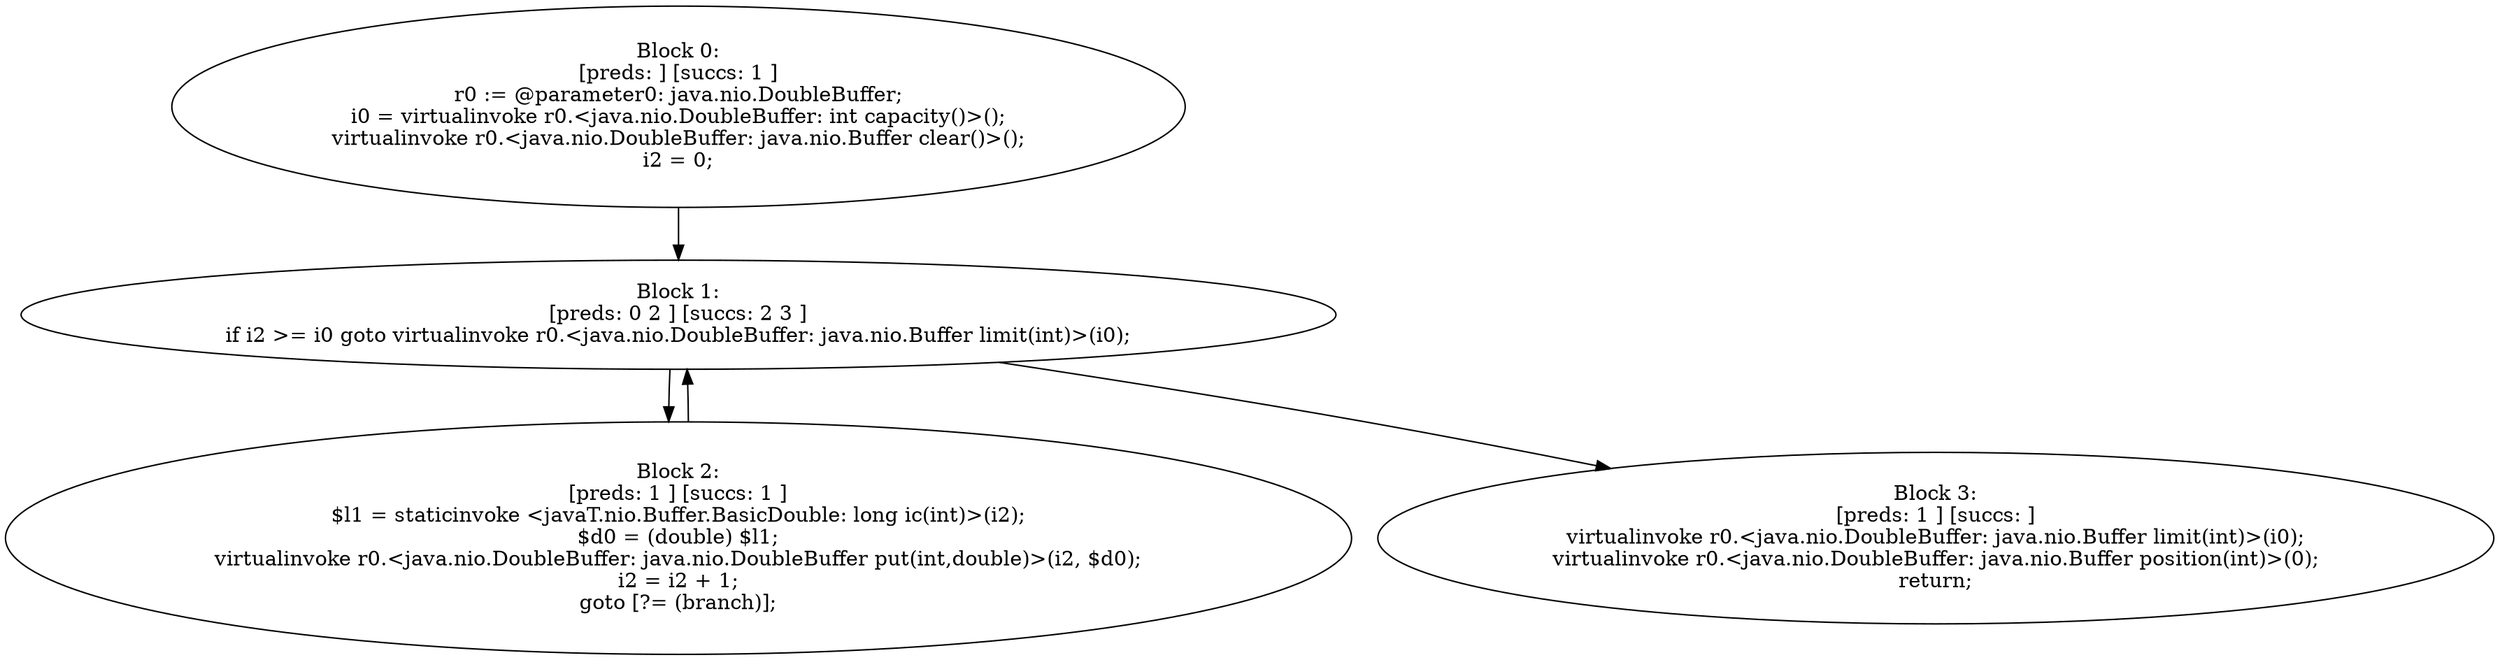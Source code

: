 digraph "unitGraph" {
    "Block 0:
[preds: ] [succs: 1 ]
r0 := @parameter0: java.nio.DoubleBuffer;
i0 = virtualinvoke r0.<java.nio.DoubleBuffer: int capacity()>();
virtualinvoke r0.<java.nio.DoubleBuffer: java.nio.Buffer clear()>();
i2 = 0;
"
    "Block 1:
[preds: 0 2 ] [succs: 2 3 ]
if i2 >= i0 goto virtualinvoke r0.<java.nio.DoubleBuffer: java.nio.Buffer limit(int)>(i0);
"
    "Block 2:
[preds: 1 ] [succs: 1 ]
$l1 = staticinvoke <javaT.nio.Buffer.BasicDouble: long ic(int)>(i2);
$d0 = (double) $l1;
virtualinvoke r0.<java.nio.DoubleBuffer: java.nio.DoubleBuffer put(int,double)>(i2, $d0);
i2 = i2 + 1;
goto [?= (branch)];
"
    "Block 3:
[preds: 1 ] [succs: ]
virtualinvoke r0.<java.nio.DoubleBuffer: java.nio.Buffer limit(int)>(i0);
virtualinvoke r0.<java.nio.DoubleBuffer: java.nio.Buffer position(int)>(0);
return;
"
    "Block 0:
[preds: ] [succs: 1 ]
r0 := @parameter0: java.nio.DoubleBuffer;
i0 = virtualinvoke r0.<java.nio.DoubleBuffer: int capacity()>();
virtualinvoke r0.<java.nio.DoubleBuffer: java.nio.Buffer clear()>();
i2 = 0;
"->"Block 1:
[preds: 0 2 ] [succs: 2 3 ]
if i2 >= i0 goto virtualinvoke r0.<java.nio.DoubleBuffer: java.nio.Buffer limit(int)>(i0);
";
    "Block 1:
[preds: 0 2 ] [succs: 2 3 ]
if i2 >= i0 goto virtualinvoke r0.<java.nio.DoubleBuffer: java.nio.Buffer limit(int)>(i0);
"->"Block 2:
[preds: 1 ] [succs: 1 ]
$l1 = staticinvoke <javaT.nio.Buffer.BasicDouble: long ic(int)>(i2);
$d0 = (double) $l1;
virtualinvoke r0.<java.nio.DoubleBuffer: java.nio.DoubleBuffer put(int,double)>(i2, $d0);
i2 = i2 + 1;
goto [?= (branch)];
";
    "Block 1:
[preds: 0 2 ] [succs: 2 3 ]
if i2 >= i0 goto virtualinvoke r0.<java.nio.DoubleBuffer: java.nio.Buffer limit(int)>(i0);
"->"Block 3:
[preds: 1 ] [succs: ]
virtualinvoke r0.<java.nio.DoubleBuffer: java.nio.Buffer limit(int)>(i0);
virtualinvoke r0.<java.nio.DoubleBuffer: java.nio.Buffer position(int)>(0);
return;
";
    "Block 2:
[preds: 1 ] [succs: 1 ]
$l1 = staticinvoke <javaT.nio.Buffer.BasicDouble: long ic(int)>(i2);
$d0 = (double) $l1;
virtualinvoke r0.<java.nio.DoubleBuffer: java.nio.DoubleBuffer put(int,double)>(i2, $d0);
i2 = i2 + 1;
goto [?= (branch)];
"->"Block 1:
[preds: 0 2 ] [succs: 2 3 ]
if i2 >= i0 goto virtualinvoke r0.<java.nio.DoubleBuffer: java.nio.Buffer limit(int)>(i0);
";
}
